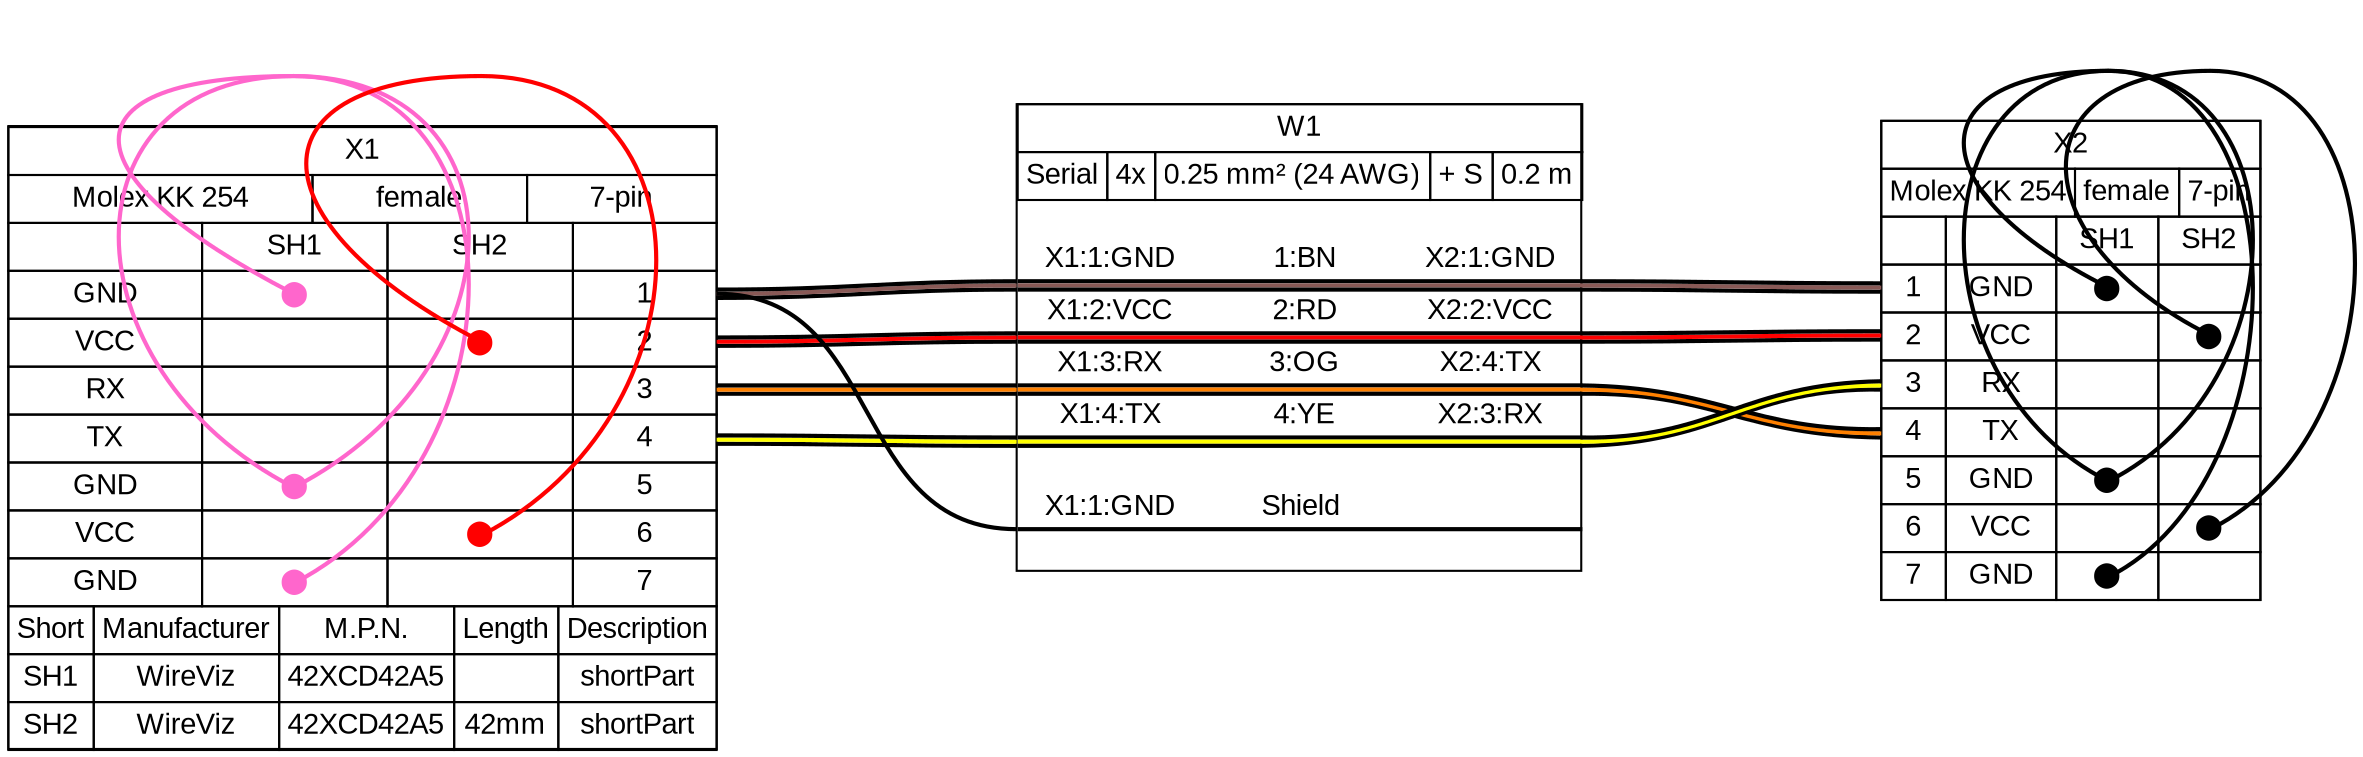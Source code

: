 graph {
// Graph generated by WireViz 0.5-dev
// https://github.com/formatc1702/WireViz
	graph [bgcolor="#FFFFFF" fontname=arial nodesep=0.33 rankdir=LR ranksep=2]
	node [fillcolor="#FFFFFF" fontname=arial height=0 margin=0 shape=none style=filled width=0]
	edge [fontname=arial style=bold]
	edge [color="#FF66CC" headclip=false style="solid,bold" tailclip=false]
	X1:p1j:c -- X1:p5j:c [straight=straight]
	X1:p5j:c -- X1:p7j:c [straight=straight]
	edge [color="#FF0000" headclip=false style="solid,bold" tailclip=false]
	X1:p2j:c -- X1:p6j:c [straight=straight]
	edge [headclip=true style=bold tailclip=true]
	X1 [label=<
<table border="0" cellspacing="0" cellpadding="0">
 <tr><td>
  <table border="0" cellspacing="0" cellpadding="3" cellborder="1"><tr>
   <td balign="left">X1</td>
  </tr></table>
 </td></tr>
 <tr><td>
  <table border="0" cellspacing="0" cellpadding="3" cellborder="1"><tr>
   <td balign="left">Molex KK 254</td>
   <td balign="left">female</td>
   <td balign="left">7-pin</td>
  </tr></table>
 </td></tr>
 <tr><td>
  <table border="0" cellspacing="0" cellpadding="3" cellborder="1">
   <tr>
    <td></td>
    <td>SH1</td>
    <td>SH2</td>
    <td></td>
   </tr>
   <tr>
    <td>GND</td>
    <td  port="p1J"><FONT FACE="Sans" POINT-SIZE="12.0" COLOR="#FF66CC">&#11044;</FONT></td>
    <td></td>
    <td port="p1r">1</td>
   </tr>
   <tr>
    <td>VCC</td>
    <td></td>
    <td  port="p2J"><FONT FACE="Sans" POINT-SIZE="12.0" COLOR="#FF0000">&#11044;</FONT></td>
    <td port="p2r">2</td>
   </tr>
   <tr>
    <td>RX</td>
    <td></td>
    <td></td>
    <td port="p3r">3</td>
   </tr>
   <tr>
    <td>TX</td>
    <td></td>
    <td></td>
    <td port="p4r">4</td>
   </tr>
   <tr>
    <td>GND</td>
    <td  port="p5J"><FONT FACE="Sans" POINT-SIZE="12.0" COLOR="#FF66CC">&#11044;</FONT></td>
    <td></td>
    <td port="p5r">5</td>
   </tr>
   <tr>
    <td>VCC</td>
    <td></td>
    <td  port="p6J"><FONT FACE="Sans" POINT-SIZE="12.0" COLOR="#FF0000">&#11044;</FONT></td>
    <td port="p6r">6</td>
   </tr>
   <tr>
    <td>GND</td>
    <td  port="p7J"><FONT FACE="Sans" POINT-SIZE="12.0" COLOR="#FF66CC">&#11044;</FONT></td>
    <td></td>
    <td port="p7r">7</td>
   </tr>
  </table>
 </td></tr>
 <tr><td>
  <table border="0" cellspacing="0" cellpadding="3" cellborder="1">
   <tr>
    <td>Short</td>
    <td>Manufacturer</td>
    <td>M.P.N.</td>
    <td>Length</td>
    <td>Description</td>
   </tr>
   <tr>
    <td>SH1</td>
    <td>WireViz</td>
    <td>42XCD42A5</td>
    <td></td>
    <td>shortPart</td>
   </tr>
   <tr>
    <td>SH2</td>
    <td>WireViz</td>
    <td>42XCD42A5</td>
    <td>42mm</td>
    <td>shortPart</td>
   </tr>
  </table>
 </td></tr>
</table>
> fillcolor="#FFFFFF" shape=box style=filled]
	edge [color="#000000" headclip=false style="solid,bold" tailclip=false]
	X2:p1j:c -- X2:p5j:c [straight=straight]
	X2:p5j:c -- X2:p7j:c [straight=straight]
	edge [color="#000000" headclip=false style="solid,bold" tailclip=false]
	X2:p2j:c -- X2:p6j:c [straight=straight]
	edge [headclip=true style=bold tailclip=true]
	X2 [label=<
<table border="0" cellspacing="0" cellpadding="0">
 <tr><td>
  <table border="0" cellspacing="0" cellpadding="3" cellborder="1"><tr>
   <td balign="left">X2</td>
  </tr></table>
 </td></tr>
 <tr><td>
  <table border="0" cellspacing="0" cellpadding="3" cellborder="1"><tr>
   <td balign="left">Molex KK 254</td>
   <td balign="left">female</td>
   <td balign="left">7-pin</td>
  </tr></table>
 </td></tr>
 <tr><td>
  <table border="0" cellspacing="0" cellpadding="3" cellborder="1">
   <tr>
    <td></td>
    <td></td>
    <td>SH1</td>
    <td>SH2</td>
   </tr>
   <tr>
    <td port="p1l">1</td>
    <td>GND</td>
    <td  port="p1J"><FONT FACE="Sans" POINT-SIZE="12.0" COLOR="#000000">&#11044;</FONT></td>
    <td></td>
   </tr>
   <tr>
    <td port="p2l">2</td>
    <td>VCC</td>
    <td></td>
    <td  port="p2J"><FONT FACE="Sans" POINT-SIZE="12.0" COLOR="#000000">&#11044;</FONT></td>
   </tr>
   <tr>
    <td port="p3l">3</td>
    <td>RX</td>
    <td></td>
    <td></td>
   </tr>
   <tr>
    <td port="p4l">4</td>
    <td>TX</td>
    <td></td>
    <td></td>
   </tr>
   <tr>
    <td port="p5l">5</td>
    <td>GND</td>
    <td  port="p5J"><FONT FACE="Sans" POINT-SIZE="12.0" COLOR="#000000">&#11044;</FONT></td>
    <td></td>
   </tr>
   <tr>
    <td port="p6l">6</td>
    <td>VCC</td>
    <td></td>
    <td  port="p6J"><FONT FACE="Sans" POINT-SIZE="12.0" COLOR="#000000">&#11044;</FONT></td>
   </tr>
   <tr>
    <td port="p7l">7</td>
    <td>GND</td>
    <td  port="p7J"><FONT FACE="Sans" POINT-SIZE="12.0" COLOR="#000000">&#11044;</FONT></td>
    <td></td>
   </tr>
  </table>
 </td></tr>
</table>
> fillcolor="#FFFFFF" shape=box style=filled]
	edge [color="#000000:#895956:#000000"]
	X1:p1r:e -- W1:w1:w
	W1:w1:e -- X2:p1l:w
	edge [color="#000000:#ff0000:#000000"]
	X1:p2r:e -- W1:w2:w
	W1:w2:e -- X2:p2l:w
	edge [color="#000000:#ff8000:#000000"]
	X1:p3r:e -- W1:w3:w
	W1:w3:e -- X2:p4l:w
	edge [color="#000000:#ffff00:#000000"]
	X1:p4r:e -- W1:w4:w
	W1:w4:e -- X2:p3l:w
	edge [color="#000000"]
	X1:p1r:e -- W1:ws:w
	W1 [label=<
<table border="0" cellspacing="0" cellpadding="0">
 <tr><td>
  <table border="0" cellspacing="0" cellpadding="3" cellborder="1"><tr>
   <td balign="left">W1</td>
  </tr></table>
 </td></tr>
 <tr><td>
  <table border="0" cellspacing="0" cellpadding="3" cellborder="1"><tr>
   <td balign="left">Serial</td>
   <td balign="left">4x</td>
   <td balign="left">0.25 mm² (24 AWG)</td>
   <td balign="left">+ S</td>
   <td balign="left">0.2 m</td>
  </tr></table>
 </td></tr>
 <tr><td>
  <table border="0" cellspacing="0" cellborder="0">
   <tr><td>&nbsp;</td></tr>
   <tr>
    <td>X1:1:GND</td>
    <td>
     1:BN
    </td>
    <td>X2:1:GND</td>
   </tr>
   <tr>
    <td colspan="3" border="0" cellspacing="0" cellpadding="0" port="w1" height="6">
     <table cellspacing="0" cellborder="0" border="0">
      <tr><td colspan="3" cellpadding="0" height="2" bgcolor="#000000" border="0"></td></tr>
      <tr><td colspan="3" cellpadding="0" height="2" bgcolor="#895956" border="0"></td></tr>
      <tr><td colspan="3" cellpadding="0" height="2" bgcolor="#000000" border="0"></td></tr>
     </table>
    </td>
   </tr>
   <tr>
    <td>X1:2:VCC</td>
    <td>
     2:RD
    </td>
    <td>X2:2:VCC</td>
   </tr>
   <tr>
    <td colspan="3" border="0" cellspacing="0" cellpadding="0" port="w2" height="6">
     <table cellspacing="0" cellborder="0" border="0">
      <tr><td colspan="3" cellpadding="0" height="2" bgcolor="#000000" border="0"></td></tr>
      <tr><td colspan="3" cellpadding="0" height="2" bgcolor="#ff0000" border="0"></td></tr>
      <tr><td colspan="3" cellpadding="0" height="2" bgcolor="#000000" border="0"></td></tr>
     </table>
    </td>
   </tr>
   <tr>
    <td>X1:3:RX</td>
    <td>
     3:OG
    </td>
    <td>X2:4:TX</td>
   </tr>
   <tr>
    <td colspan="3" border="0" cellspacing="0" cellpadding="0" port="w3" height="6">
     <table cellspacing="0" cellborder="0" border="0">
      <tr><td colspan="3" cellpadding="0" height="2" bgcolor="#000000" border="0"></td></tr>
      <tr><td colspan="3" cellpadding="0" height="2" bgcolor="#ff8000" border="0"></td></tr>
      <tr><td colspan="3" cellpadding="0" height="2" bgcolor="#000000" border="0"></td></tr>
     </table>
    </td>
   </tr>
   <tr>
    <td>X1:4:TX</td>
    <td>
     4:YE
    </td>
    <td>X2:3:RX</td>
   </tr>
   <tr>
    <td colspan="3" border="0" cellspacing="0" cellpadding="0" port="w4" height="6">
     <table cellspacing="0" cellborder="0" border="0">
      <tr><td colspan="3" cellpadding="0" height="2" bgcolor="#000000" border="0"></td></tr>
      <tr><td colspan="3" cellpadding="0" height="2" bgcolor="#ffff00" border="0"></td></tr>
      <tr><td colspan="3" cellpadding="0" height="2" bgcolor="#000000" border="0"></td></tr>
     </table>
    </td>
   </tr>
   <tr><td>&nbsp;</td></tr>
   <tr>
    <td>X1:1:GND</td>
    <td>Shield</td>
    <td><!-- s_out --></td>
   </tr>
   <tr><td colspan="3" cellpadding="0" height="2" bgcolor="#000000" border="0" port="ws"></td></tr>
   <tr><td>&nbsp;</td></tr>
  </table>
 </td></tr>
</table>
> fillcolor="#FFFFFF" shape=box style=filled]
}
